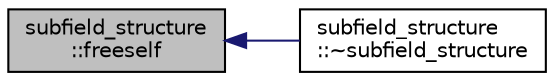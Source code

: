 digraph "subfield_structure::freeself"
{
  edge [fontname="Helvetica",fontsize="10",labelfontname="Helvetica",labelfontsize="10"];
  node [fontname="Helvetica",fontsize="10",shape=record];
  rankdir="LR";
  Node29 [label="subfield_structure\l::freeself",height=0.2,width=0.4,color="black", fillcolor="grey75", style="filled", fontcolor="black"];
  Node29 -> Node30 [dir="back",color="midnightblue",fontsize="10",style="solid",fontname="Helvetica"];
  Node30 [label="subfield_structure\l::~subfield_structure",height=0.2,width=0.4,color="black", fillcolor="white", style="filled",URL="$d4/d43/classsubfield__structure.html#a278621ea2ea96d59611987a570dd6bc5"];
}
